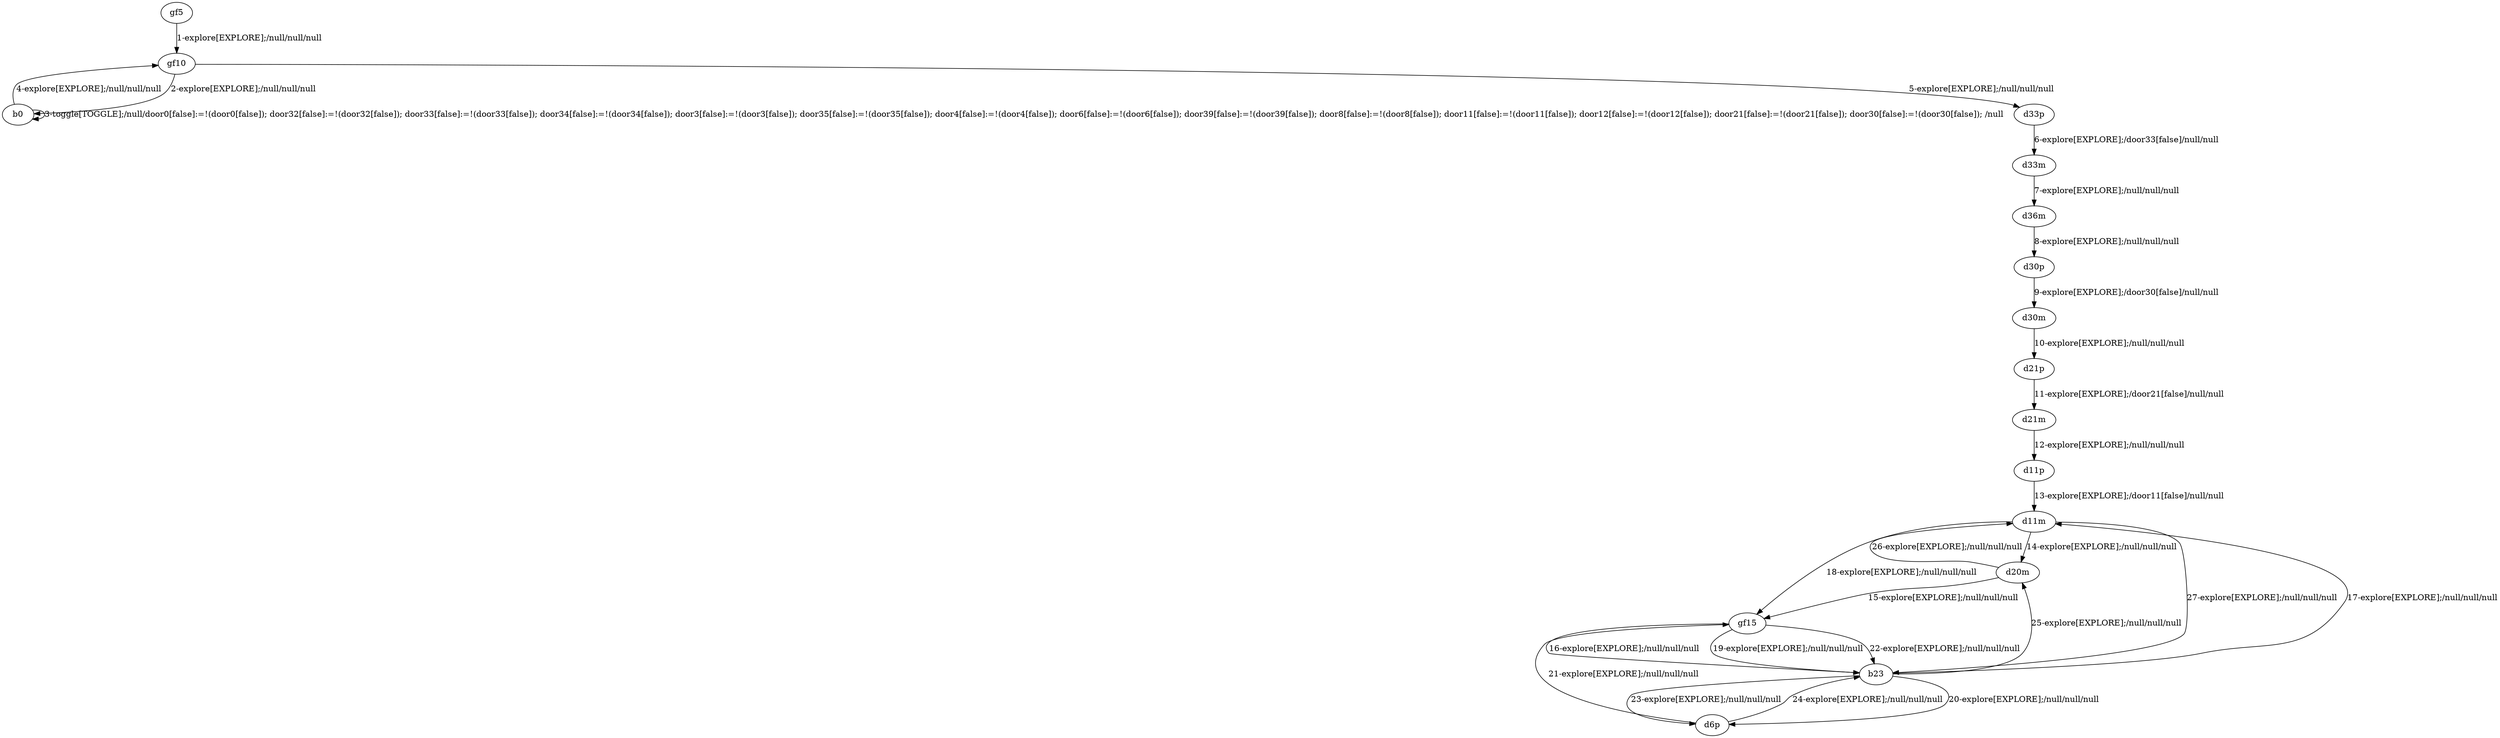 # Total number of goals covered by this test: 1
# d11m --> b23

digraph g {
"gf5" -> "gf10" [label = "1-explore[EXPLORE];/null/null/null"];
"gf10" -> "b0" [label = "2-explore[EXPLORE];/null/null/null"];
"b0" -> "b0" [label = "3-toggle[TOGGLE];/null/door0[false]:=!(door0[false]); door32[false]:=!(door32[false]); door33[false]:=!(door33[false]); door34[false]:=!(door34[false]); door3[false]:=!(door3[false]); door35[false]:=!(door35[false]); door4[false]:=!(door4[false]); door6[false]:=!(door6[false]); door39[false]:=!(door39[false]); door8[false]:=!(door8[false]); door11[false]:=!(door11[false]); door12[false]:=!(door12[false]); door21[false]:=!(door21[false]); door30[false]:=!(door30[false]); /null"];
"b0" -> "gf10" [label = "4-explore[EXPLORE];/null/null/null"];
"gf10" -> "d33p" [label = "5-explore[EXPLORE];/null/null/null"];
"d33p" -> "d33m" [label = "6-explore[EXPLORE];/door33[false]/null/null"];
"d33m" -> "d36m" [label = "7-explore[EXPLORE];/null/null/null"];
"d36m" -> "d30p" [label = "8-explore[EXPLORE];/null/null/null"];
"d30p" -> "d30m" [label = "9-explore[EXPLORE];/door30[false]/null/null"];
"d30m" -> "d21p" [label = "10-explore[EXPLORE];/null/null/null"];
"d21p" -> "d21m" [label = "11-explore[EXPLORE];/door21[false]/null/null"];
"d21m" -> "d11p" [label = "12-explore[EXPLORE];/null/null/null"];
"d11p" -> "d11m" [label = "13-explore[EXPLORE];/door11[false]/null/null"];
"d11m" -> "d20m" [label = "14-explore[EXPLORE];/null/null/null"];
"d20m" -> "gf15" [label = "15-explore[EXPLORE];/null/null/null"];
"gf15" -> "b23" [label = "16-explore[EXPLORE];/null/null/null"];
"b23" -> "d11m" [label = "17-explore[EXPLORE];/null/null/null"];
"d11m" -> "gf15" [label = "18-explore[EXPLORE];/null/null/null"];
"gf15" -> "b23" [label = "19-explore[EXPLORE];/null/null/null"];
"b23" -> "d6p" [label = "20-explore[EXPLORE];/null/null/null"];
"d6p" -> "gf15" [label = "21-explore[EXPLORE];/null/null/null"];
"gf15" -> "b23" [label = "22-explore[EXPLORE];/null/null/null"];
"b23" -> "d6p" [label = "23-explore[EXPLORE];/null/null/null"];
"d6p" -> "b23" [label = "24-explore[EXPLORE];/null/null/null"];
"b23" -> "d20m" [label = "25-explore[EXPLORE];/null/null/null"];
"d20m" -> "d11m" [label = "26-explore[EXPLORE];/null/null/null"];
"d11m" -> "b23" [label = "27-explore[EXPLORE];/null/null/null"];
}